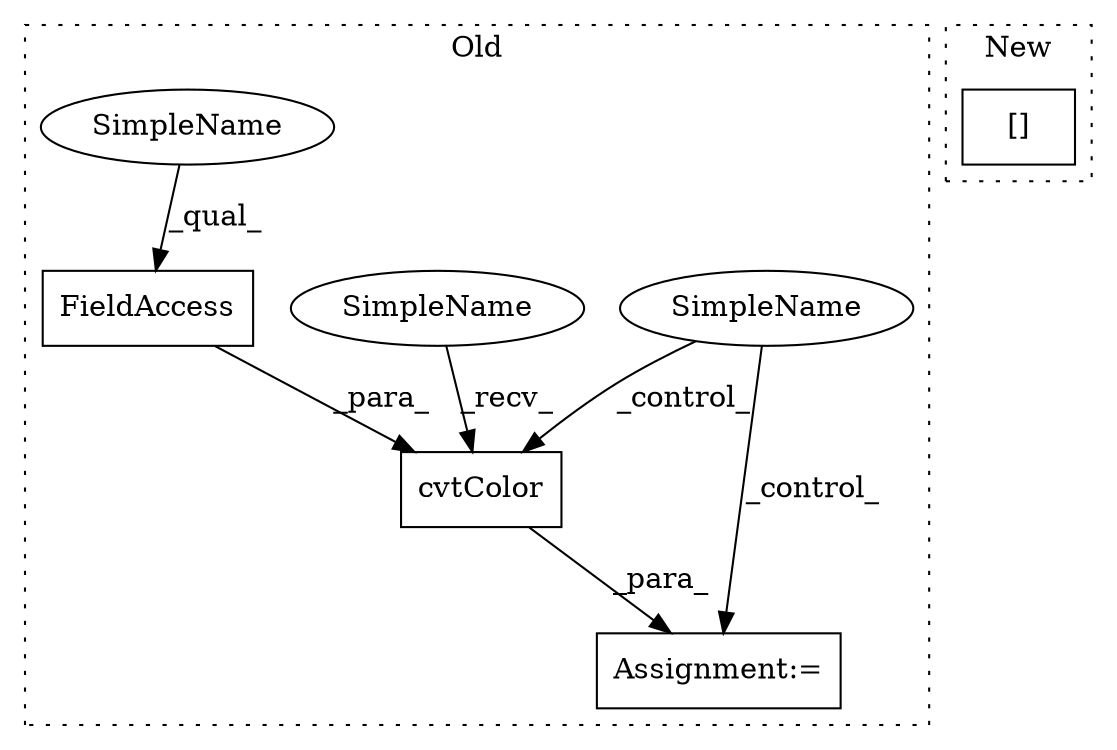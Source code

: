 digraph G {
subgraph cluster0 {
1 [label="cvtColor" a="32" s="6268,6301" l="9,1" shape="box"];
3 [label="FieldAccess" a="22" s="6284" l="17" shape="box"];
4 [label="Assignment:=" a="7" s="6263" l="1" shape="box"];
5 [label="SimpleName" a="42" s="" l="" shape="ellipse"];
6 [label="SimpleName" a="42" s="6264" l="3" shape="ellipse"];
7 [label="SimpleName" a="42" s="6284" l="3" shape="ellipse"];
label = "Old";
style="dotted";
}
subgraph cluster1 {
2 [label="[]" a="2" s="7029,7121" l="16,2" shape="box"];
label = "New";
style="dotted";
}
1 -> 4 [label="_para_"];
3 -> 1 [label="_para_"];
5 -> 1 [label="_control_"];
5 -> 4 [label="_control_"];
6 -> 1 [label="_recv_"];
7 -> 3 [label="_qual_"];
}